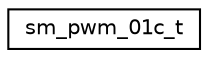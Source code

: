 digraph "Graphical Class Hierarchy"
{
 // LATEX_PDF_SIZE
  edge [fontname="Helvetica",fontsize="10",labelfontname="Helvetica",labelfontsize="10"];
  node [fontname="Helvetica",fontsize="10",shape=record];
  rankdir="LR";
  Node0 [label="sm_pwm_01c_t",height=0.2,width=0.4,color="black", fillcolor="white", style="filled",URL="$structsm__pwm__01c__t.html",tooltip="Device descriptor for the SM_PWM_01c sensor."];
}
